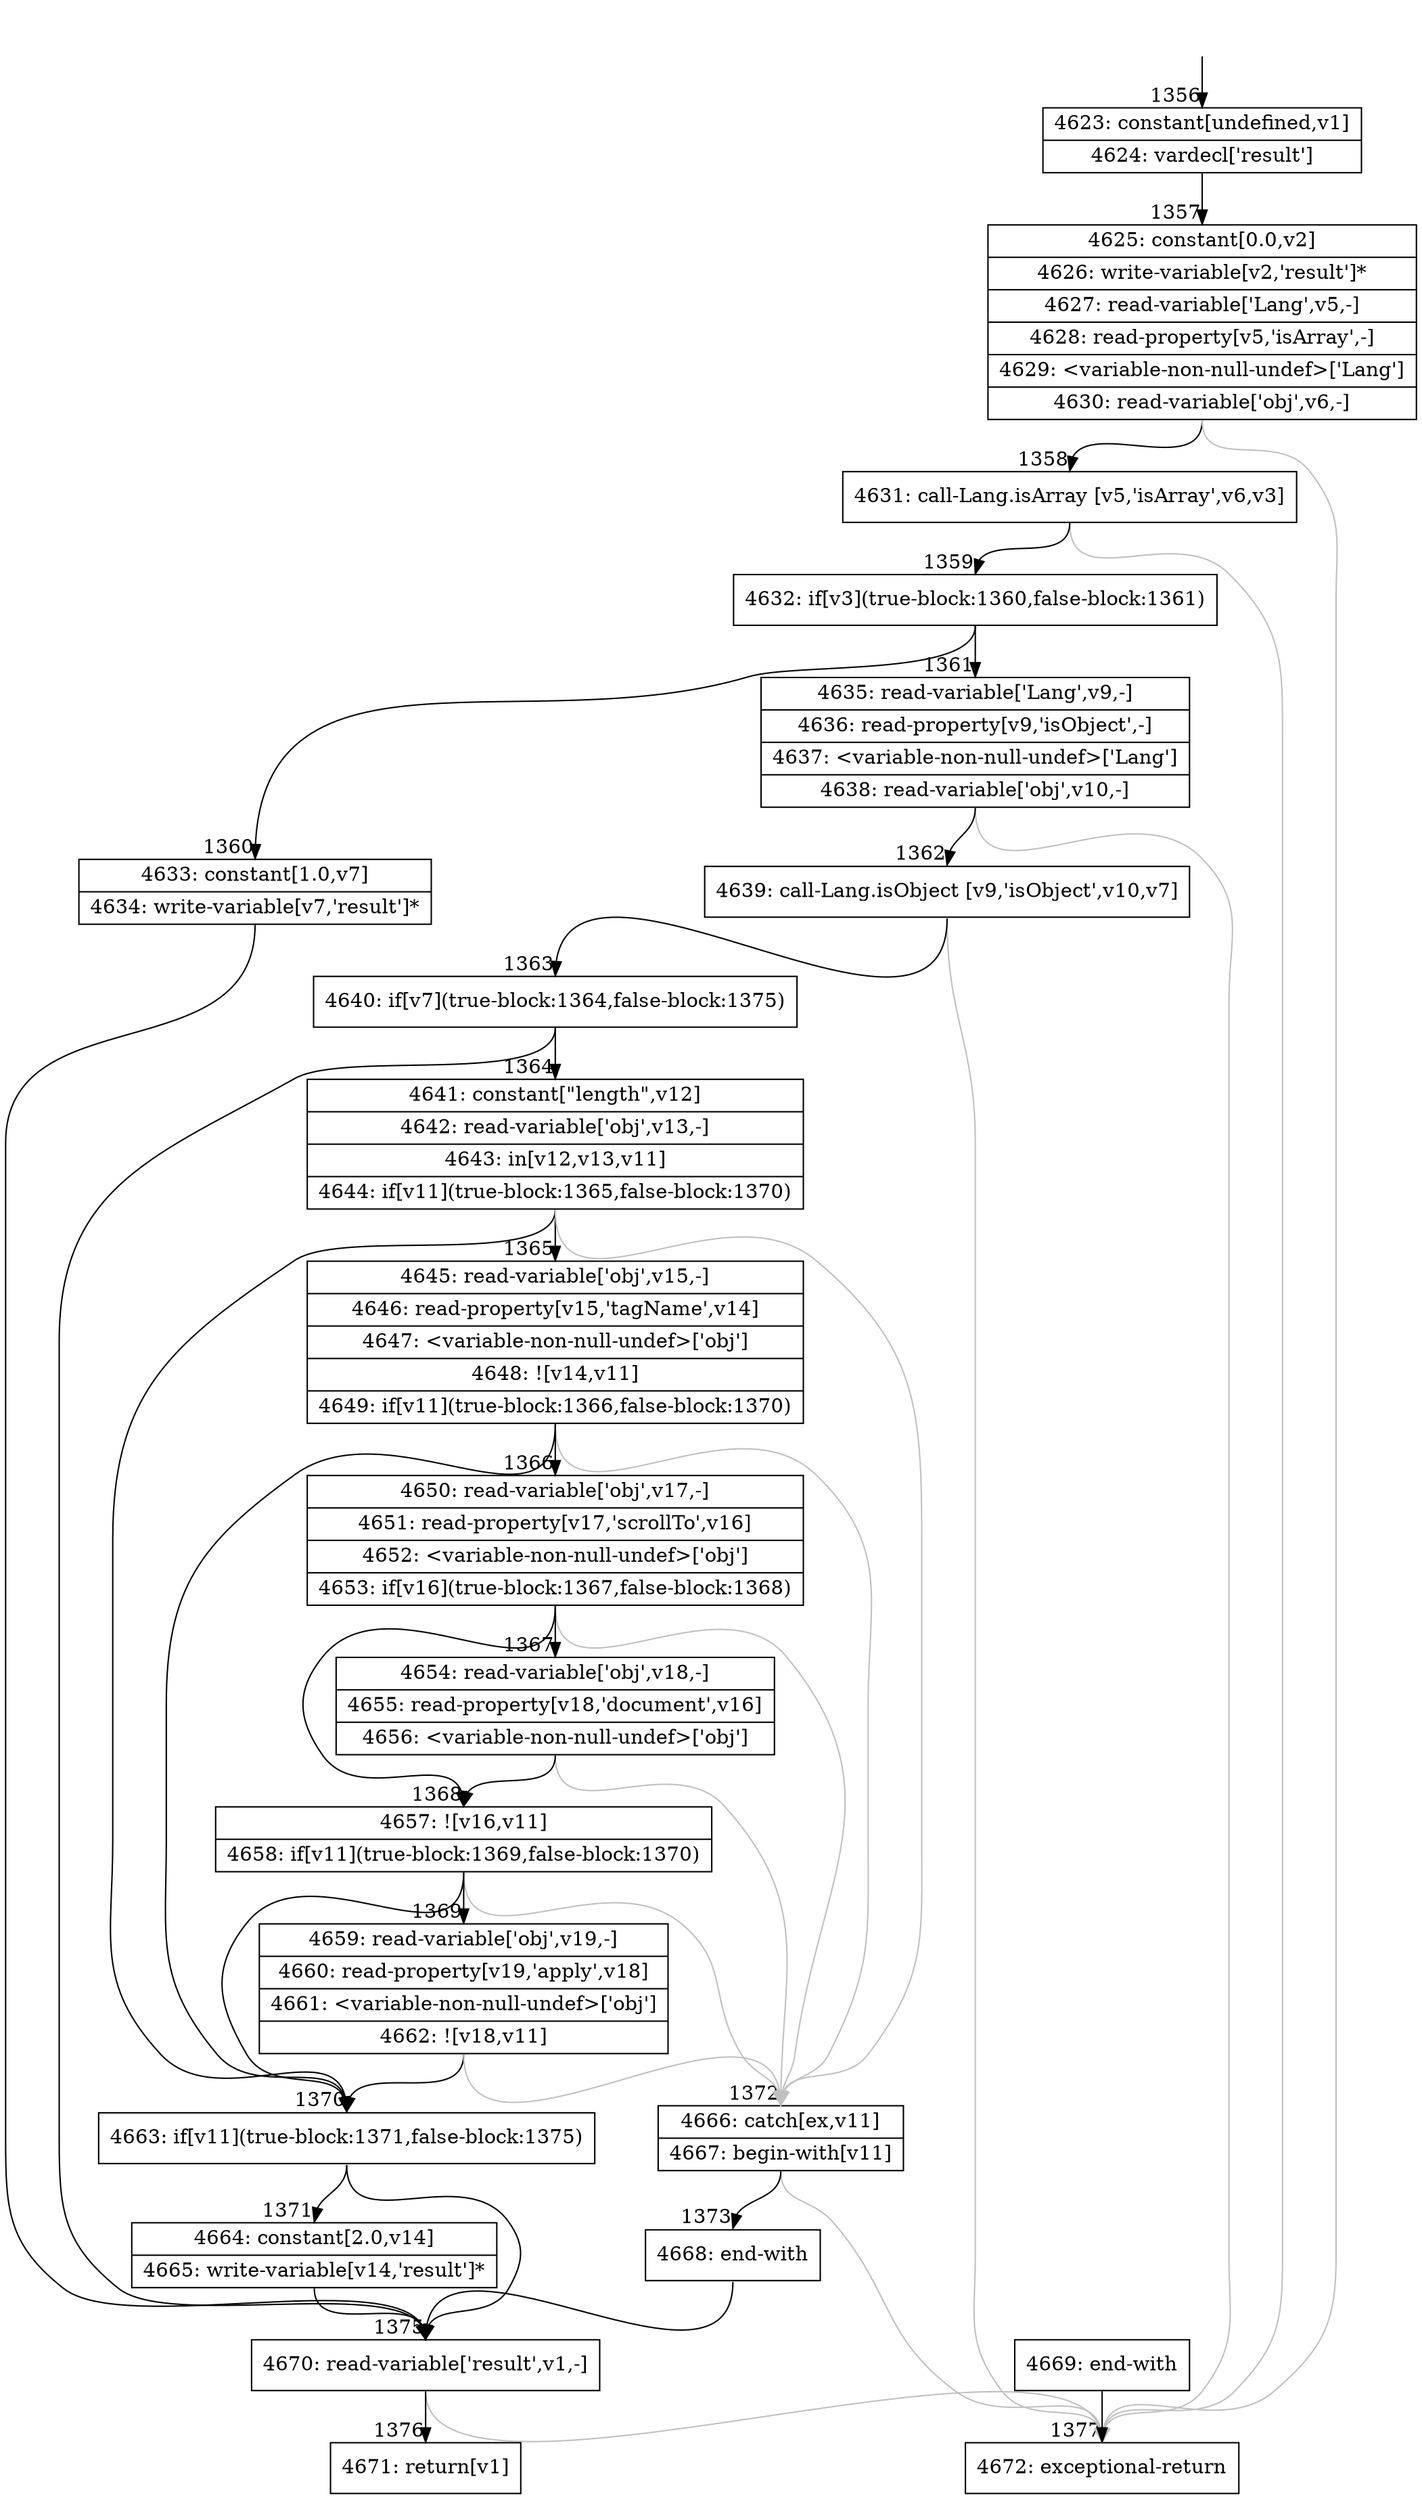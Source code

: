 digraph {
rankdir="TD"
BB_entry78[shape=none,label=""];
BB_entry78 -> BB1356 [tailport=s, headport=n, headlabel="    1356"]
BB1356 [shape=record label="{4623: constant[undefined,v1]|4624: vardecl['result']}" ] 
BB1356 -> BB1357 [tailport=s, headport=n, headlabel="      1357"]
BB1357 [shape=record label="{4625: constant[0.0,v2]|4626: write-variable[v2,'result']*|4627: read-variable['Lang',v5,-]|4628: read-property[v5,'isArray',-]|4629: \<variable-non-null-undef\>['Lang']|4630: read-variable['obj',v6,-]}" ] 
BB1357 -> BB1358 [tailport=s, headport=n, headlabel="      1358"]
BB1357 -> BB1377 [tailport=s, headport=n, color=gray, headlabel="      1377"]
BB1358 [shape=record label="{4631: call-Lang.isArray [v5,'isArray',v6,v3]}" ] 
BB1358 -> BB1359 [tailport=s, headport=n, headlabel="      1359"]
BB1358 -> BB1377 [tailport=s, headport=n, color=gray]
BB1359 [shape=record label="{4632: if[v3](true-block:1360,false-block:1361)}" ] 
BB1359 -> BB1360 [tailport=s, headport=n, headlabel="      1360"]
BB1359 -> BB1361 [tailport=s, headport=n, headlabel="      1361"]
BB1360 [shape=record label="{4633: constant[1.0,v7]|4634: write-variable[v7,'result']*}" ] 
BB1360 -> BB1375 [tailport=s, headport=n, headlabel="      1375"]
BB1361 [shape=record label="{4635: read-variable['Lang',v9,-]|4636: read-property[v9,'isObject',-]|4637: \<variable-non-null-undef\>['Lang']|4638: read-variable['obj',v10,-]}" ] 
BB1361 -> BB1362 [tailport=s, headport=n, headlabel="      1362"]
BB1361 -> BB1377 [tailport=s, headport=n, color=gray]
BB1362 [shape=record label="{4639: call-Lang.isObject [v9,'isObject',v10,v7]}" ] 
BB1362 -> BB1363 [tailport=s, headport=n, headlabel="      1363"]
BB1362 -> BB1377 [tailport=s, headport=n, color=gray]
BB1363 [shape=record label="{4640: if[v7](true-block:1364,false-block:1375)}" ] 
BB1363 -> BB1364 [tailport=s, headport=n, headlabel="      1364"]
BB1363 -> BB1375 [tailport=s, headport=n]
BB1364 [shape=record label="{4641: constant[\"length\",v12]|4642: read-variable['obj',v13,-]|4643: in[v12,v13,v11]|4644: if[v11](true-block:1365,false-block:1370)}" ] 
BB1364 -> BB1370 [tailport=s, headport=n, headlabel="      1370"]
BB1364 -> BB1365 [tailport=s, headport=n, headlabel="      1365"]
BB1364 -> BB1372 [tailport=s, headport=n, color=gray, headlabel="      1372"]
BB1365 [shape=record label="{4645: read-variable['obj',v15,-]|4646: read-property[v15,'tagName',v14]|4647: \<variable-non-null-undef\>['obj']|4648: ![v14,v11]|4649: if[v11](true-block:1366,false-block:1370)}" ] 
BB1365 -> BB1370 [tailport=s, headport=n]
BB1365 -> BB1366 [tailport=s, headport=n, headlabel="      1366"]
BB1365 -> BB1372 [tailport=s, headport=n, color=gray]
BB1366 [shape=record label="{4650: read-variable['obj',v17,-]|4651: read-property[v17,'scrollTo',v16]|4652: \<variable-non-null-undef\>['obj']|4653: if[v16](true-block:1367,false-block:1368)}" ] 
BB1366 -> BB1368 [tailport=s, headport=n, headlabel="      1368"]
BB1366 -> BB1367 [tailport=s, headport=n, headlabel="      1367"]
BB1366 -> BB1372 [tailport=s, headport=n, color=gray]
BB1367 [shape=record label="{4654: read-variable['obj',v18,-]|4655: read-property[v18,'document',v16]|4656: \<variable-non-null-undef\>['obj']}" ] 
BB1367 -> BB1368 [tailport=s, headport=n]
BB1367 -> BB1372 [tailport=s, headport=n, color=gray]
BB1368 [shape=record label="{4657: ![v16,v11]|4658: if[v11](true-block:1369,false-block:1370)}" ] 
BB1368 -> BB1370 [tailport=s, headport=n]
BB1368 -> BB1369 [tailport=s, headport=n, headlabel="      1369"]
BB1368 -> BB1372 [tailport=s, headport=n, color=gray]
BB1369 [shape=record label="{4659: read-variable['obj',v19,-]|4660: read-property[v19,'apply',v18]|4661: \<variable-non-null-undef\>['obj']|4662: ![v18,v11]}" ] 
BB1369 -> BB1370 [tailport=s, headport=n]
BB1369 -> BB1372 [tailport=s, headport=n, color=gray]
BB1370 [shape=record label="{4663: if[v11](true-block:1371,false-block:1375)}" ] 
BB1370 -> BB1371 [tailport=s, headport=n, headlabel="      1371"]
BB1370 -> BB1375 [tailport=s, headport=n]
BB1371 [shape=record label="{4664: constant[2.0,v14]|4665: write-variable[v14,'result']*}" ] 
BB1371 -> BB1375 [tailport=s, headport=n]
BB1372 [shape=record label="{4666: catch[ex,v11]|4667: begin-with[v11]}" ] 
BB1372 -> BB1373 [tailport=s, headport=n, headlabel="      1373"]
BB1372 -> BB1377 [tailport=s, headport=n, color=gray]
BB1373 [shape=record label="{4668: end-with}" ] 
BB1373 -> BB1375 [tailport=s, headport=n]
BB1374 [shape=record label="{4669: end-with}" ] 
BB1374 -> BB1377 [tailport=s, headport=n]
BB1375 [shape=record label="{4670: read-variable['result',v1,-]}" ] 
BB1375 -> BB1376 [tailport=s, headport=n, headlabel="      1376"]
BB1375 -> BB1377 [tailport=s, headport=n, color=gray]
BB1376 [shape=record label="{4671: return[v1]}" ] 
BB1377 [shape=record label="{4672: exceptional-return}" ] 
//#$~ 2233
}
